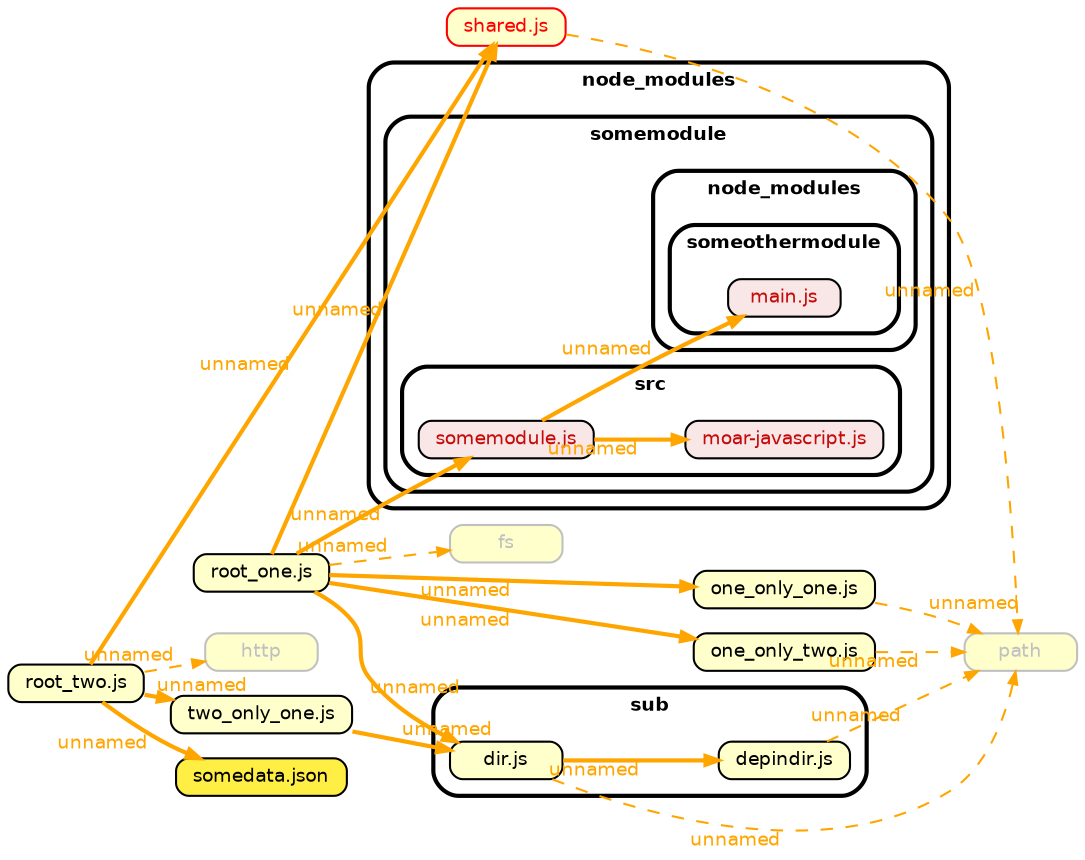 strict digraph "dependency-cruiser output"{
    rankdir="LR" splines="true" overlap="false" nodesep="0.16" ranksep="0.18" fontname="Helvetica-bold" fontsize="9" style="rounded,bold,filled" fillcolor="#ffffff" compound="true"
    node [shape="box" style="rounded, filled" height="0.2" color="black" fillcolor="#ffffcc" fontcolor="black" fontname="Helvetica" fontsize="9"]
    edge [arrowhead="normal" arrowsize="0.6" penwidth="2.0" color="#00000033" fontname="Helvetica" fontsize="9"]

    "fs" [label=<fs> tooltip="fs" color="grey" fontcolor="grey"]
    "http" [label=<http> tooltip="http" color="grey" fontcolor="grey"]
    subgraph "cluster_node_modules" {label="node_modules" subgraph "cluster_node_modules/somemodule" {label="somemodule" subgraph "cluster_node_modules/somemodule/node_modules" {label="node_modules" subgraph "cluster_node_modules/somemodule/node_modules/someothermodule" {label="someothermodule" "node_modules/somemodule/node_modules/someothermodule/main.js" [label=<main.js> tooltip="main.js" URL="node_modules/somemodule/node_modules/someothermodule/main.js" fillcolor="#c40b0a1a" fontcolor="#c40b0a"] } } } }
    subgraph "cluster_node_modules" {label="node_modules" subgraph "cluster_node_modules/somemodule" {label="somemodule" subgraph "cluster_node_modules/somemodule/src" {label="src" "node_modules/somemodule/src/moar-javascript.js" [label=<moar-javascript.js> tooltip="moar-javascript.js" URL="node_modules/somemodule/src/moar-javascript.js" fillcolor="#c40b0a1a" fontcolor="#c40b0a"] } } }
    subgraph "cluster_node_modules" {label="node_modules" subgraph "cluster_node_modules/somemodule" {label="somemodule" subgraph "cluster_node_modules/somemodule/src" {label="src" "node_modules/somemodule/src/somemodule.js" [label=<somemodule.js> tooltip="somemodule.js" URL="node_modules/somemodule/src/somemodule.js" fillcolor="#c40b0a1a" fontcolor="#c40b0a"] } } }
    "node_modules/somemodule/src/somemodule.js" -> "node_modules/somemodule/src/moar-javascript.js" [xlabel="unnamed" tooltip="unnamed" fontcolor="orange" color="orange"]
    "node_modules/somemodule/src/somemodule.js" -> "node_modules/somemodule/node_modules/someothermodule/main.js" [xlabel="unnamed" tooltip="unnamed" fontcolor="orange" color="orange"]
    "one_only_one.js" [label=<one_only_one.js> tooltip="one_only_one.js" URL="one_only_one.js" ]
    "one_only_one.js" -> "path" [xlabel="unnamed" tooltip="unnamed" style="dashed" penwidth="1.0" fontcolor="orange" color="orange"]
    "one_only_two.js" [label=<one_only_two.js> tooltip="one_only_two.js" URL="one_only_two.js" ]
    "one_only_two.js" -> "path" [xlabel="unnamed" tooltip="unnamed" style="dashed" penwidth="1.0" fontcolor="orange" color="orange"]
    "path" [label=<path> tooltip="path" color="grey" fontcolor="grey"]
    "root_one.js" [label=<root_one.js> tooltip="root_one.js" URL="root_one.js" ]
    "root_one.js" -> "one_only_one.js" [xlabel="unnamed" tooltip="unnamed" fontcolor="orange" color="orange"]
    "root_one.js" -> "one_only_two.js" [xlabel="unnamed" tooltip="unnamed" fontcolor="orange" color="orange"]
    "root_one.js" -> "shared.js" [xlabel="unnamed" tooltip="unnamed" fontcolor="orange" color="orange"]
    "root_one.js" -> "sub/dir.js" [xlabel="unnamed" tooltip="unnamed" fontcolor="orange" color="orange"]
    "root_one.js" -> "fs" [xlabel="unnamed" tooltip="unnamed" style="dashed" penwidth="1.0" fontcolor="orange" color="orange"]
    "root_one.js" -> "node_modules/somemodule/src/somemodule.js" [xlabel="unnamed" tooltip="unnamed" fontcolor="orange" color="orange"]
    "root_two.js" [label=<root_two.js> tooltip="root_two.js" URL="root_two.js" ]
    "root_two.js" -> "shared.js" [xlabel="unnamed" tooltip="unnamed" fontcolor="orange" color="orange"]
    "root_two.js" -> "somedata.json" [xlabel="unnamed" tooltip="unnamed" fontcolor="orange" color="orange"]
    "root_two.js" -> "two_only_one.js" [xlabel="unnamed" tooltip="unnamed" fontcolor="orange" color="orange"]
    "root_two.js" -> "http" [xlabel="unnamed" tooltip="unnamed" style="dashed" penwidth="1.0" fontcolor="orange" color="orange"]
    "shared.js" [label=<shared.js> tooltip="shared.js" color="red" fontcolor="red"]
    "shared.js" -> "path" [xlabel="unnamed" tooltip="unnamed" style="dashed" penwidth="1.0" fontcolor="orange" color="orange"]
    "somedata.json" [label=<somedata.json> tooltip="somedata.json" URL="somedata.json" fillcolor="#ffee44"]
    subgraph "cluster_sub" {label="sub" "sub/depindir.js" [label=<depindir.js> tooltip="depindir.js" URL="sub/depindir.js" ] }
    "sub/depindir.js" -> "path" [xlabel="unnamed" tooltip="unnamed" style="dashed" penwidth="1.0" fontcolor="orange" color="orange"]
    subgraph "cluster_sub" {label="sub" "sub/dir.js" [label=<dir.js> tooltip="dir.js" URL="sub/dir.js" ] }
    "sub/dir.js" -> "sub/depindir.js" [xlabel="unnamed" tooltip="unnamed" fontcolor="orange" color="orange"]
    "sub/dir.js" -> "path" [xlabel="unnamed" tooltip="unnamed" style="dashed" penwidth="1.0" fontcolor="orange" color="orange"]
    "two_only_one.js" [label=<two_only_one.js> tooltip="two_only_one.js" URL="two_only_one.js" ]
    "two_only_one.js" -> "sub/dir.js" [xlabel="unnamed" tooltip="unnamed" fontcolor="orange" color="orange"]
}
